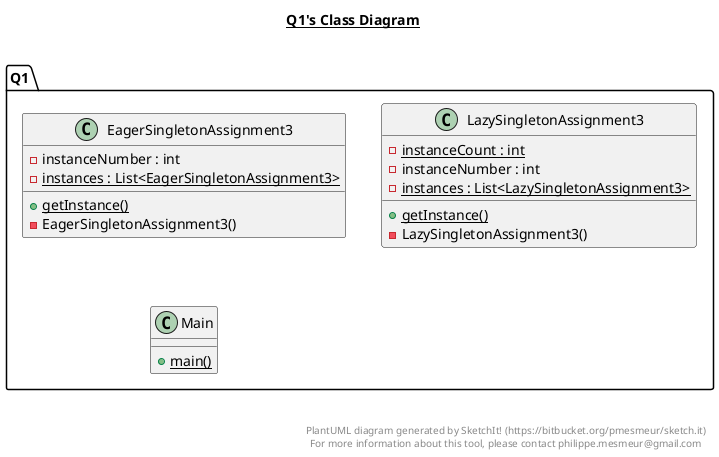 @startuml

title __Q1's Class Diagram__\n

  namespace Q1 {
    class Q1.EagerSingletonAssignment3 {
        - instanceNumber : int
        {static} - instances : List<EagerSingletonAssignment3>
        {static} + getInstance()
        - EagerSingletonAssignment3()
    }
  }
  

  namespace Q1 {
    class Q1.LazySingletonAssignment3 {
        {static} - instanceCount : int
        - instanceNumber : int
        {static} - instances : List<LazySingletonAssignment3>
        {static} + getInstance()
        - LazySingletonAssignment3()
    }
  }
  

  namespace Q1 {
    class Q1.Main {
        {static} + main()
    }
  }
  



right footer


PlantUML diagram generated by SketchIt! (https://bitbucket.org/pmesmeur/sketch.it)
For more information about this tool, please contact philippe.mesmeur@gmail.com
endfooter

@enduml
